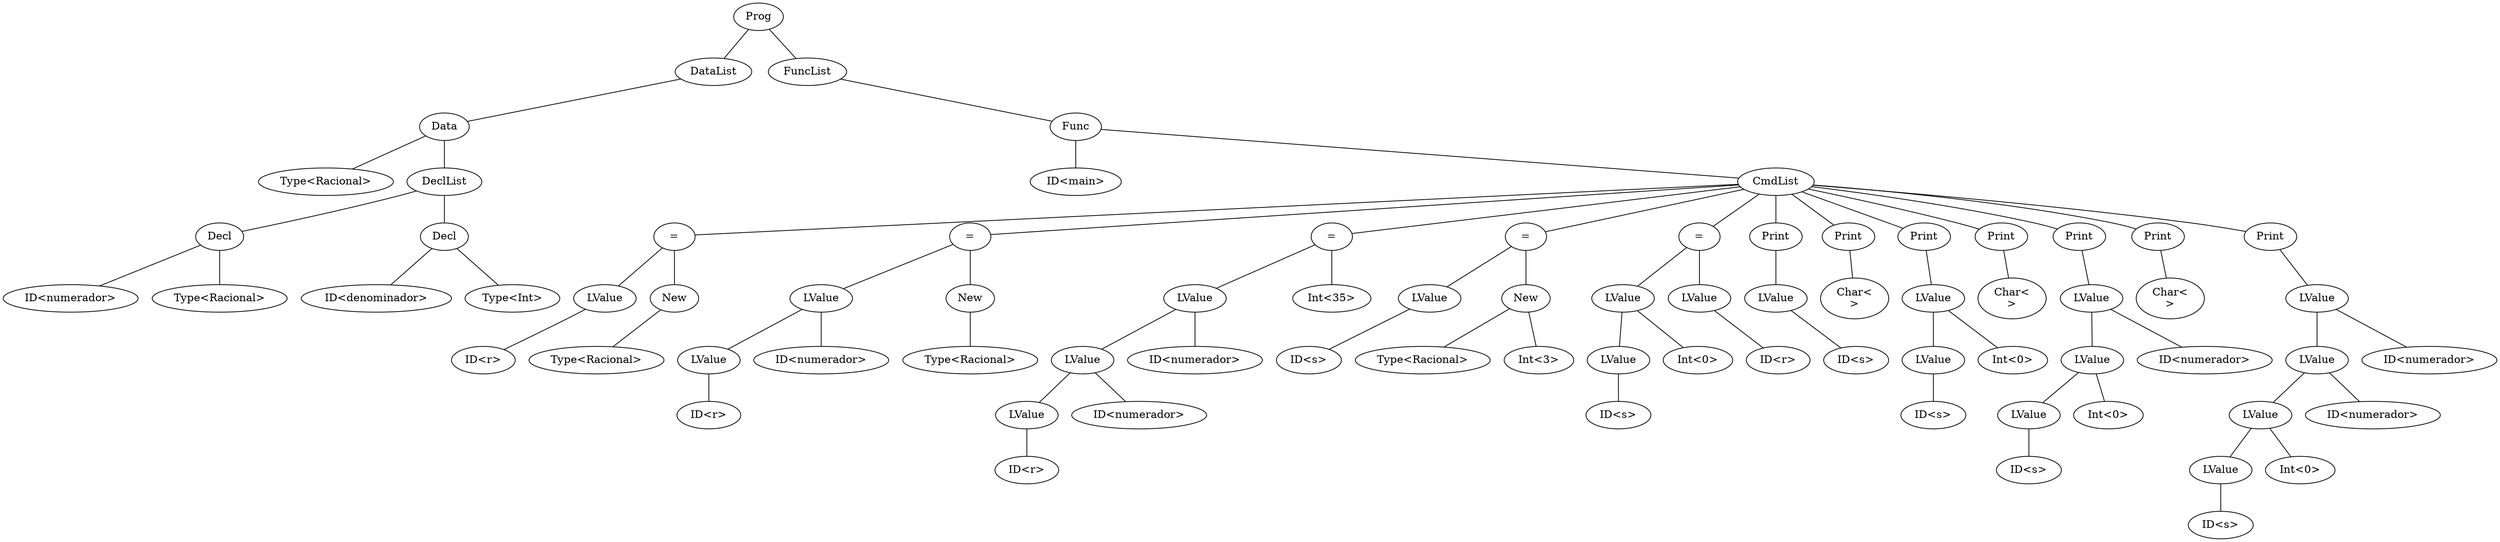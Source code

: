 graph program {
78 [label=Prog]
78--9
9 [label=DataList]
9--8
8 [label= "Data"]
8--7
7 [label="Type<Racional>"]
8--3
3 [label=DeclList]
3--2
2 [label="Decl"]
2--1
1 [label="ID<numerador>"]
2--0
0 [label="Type<Racional>"]
3--6
6 [label="Decl"]
6--5
5 [label="ID<denominador>"]
6--4
4 [label="Type<Int>"]
78--77
77 [label=FuncList]
77--76
76 [label="Func"]
76--75
75 [label="ID<main>"]
76--16
16 [label=CmdList]
16--15
15 [label= "="]
15--12
12 [label="LValue"]
12--11
11 [label="ID<r>"]
15--14
14 [label= "New"]
14--13
13 [label="Type<Racional>"]
16--23
23 [label= "="]
23--20
20 [label="LValue"]
20--18
18 [label="LValue"]
18--17
17 [label="ID<r>"]
20--19
19 [label="ID<numerador>"]
23--22
22 [label= "New"]
22--21
21 [label="Type<Racional>"]
16--31
31 [label= "="]
31--29
29 [label="LValue"]
29--27
27 [label="LValue"]
27--25
25 [label="LValue"]
25--24
24 [label="ID<r>"]
27--26
26 [label="ID<numerador>"]
29--28
28 [label="ID<numerador>"]
31--30
30 [label="Int<35>"]
16--37
37 [label= "="]
37--33
33 [label="LValue"]
33--32
32 [label="ID<s>"]
37--36
36 [label= "New"]
36--34
34 [label="Type<Racional>"]
36--35
35 [label="Int<3>"]
16--44
44 [label= "="]
44--41
41 [label="LValue"]
41--39
39 [label="LValue"]
39--38
38 [label="ID<s>"]
41--40
40 [label="Int<0>"]
44--43
43 [label="LValue"]
43--42
42 [label="ID<r>"]
16--47
47 [label="Print"]
47--46
46 [label="LValue"]
46--45
45 [label="ID<s>"]
16--49
49 [label="Print"]
49--48
48 [label="Char<\n>"]
16--54
54 [label="Print"]
54--53
53 [label="LValue"]
53--51
51 [label="LValue"]
51--50
50 [label="ID<s>"]
53--52
52 [label="Int<0>"]
16--56
56 [label="Print"]
56--55
55 [label="Char<\n>"]
16--63
63 [label="Print"]
63--62
62 [label="LValue"]
62--60
60 [label="LValue"]
60--58
58 [label="LValue"]
58--57
57 [label="ID<s>"]
60--59
59 [label="Int<0>"]
62--61
61 [label="ID<numerador>"]
16--65
65 [label="Print"]
65--64
64 [label="Char<\n>"]
16--74
74 [label="Print"]
74--73
73 [label="LValue"]
73--71
71 [label="LValue"]
71--69
69 [label="LValue"]
69--67
67 [label="LValue"]
67--66
66 [label="ID<s>"]
69--68
68 [label="Int<0>"]
71--70
70 [label="ID<numerador>"]
73--72
72 [label="ID<numerador>"]
}
